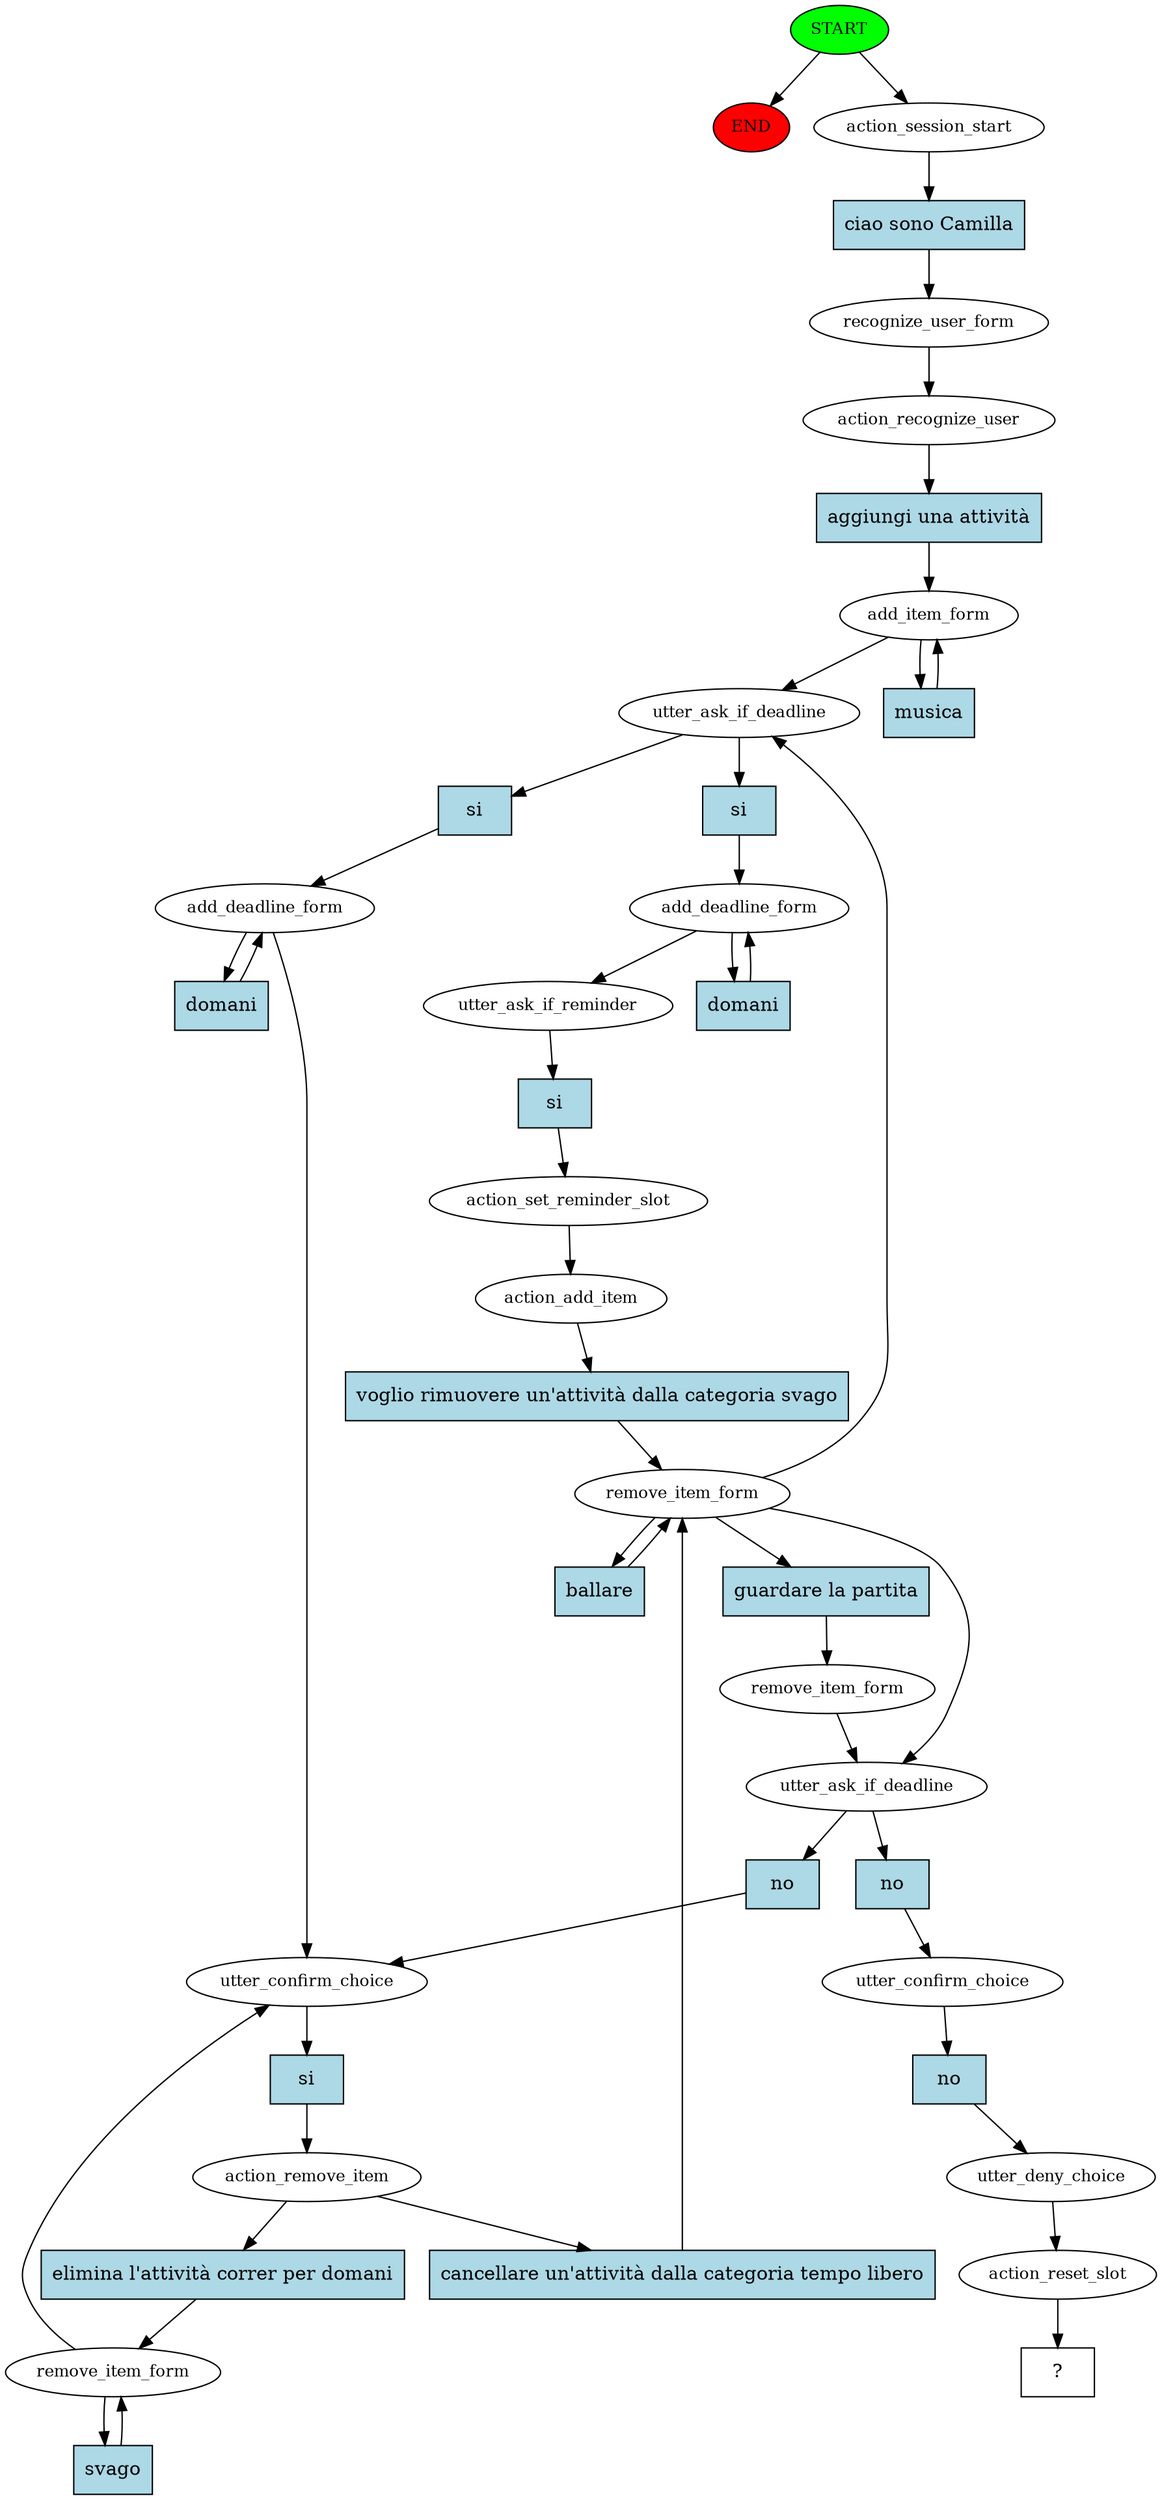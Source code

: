 digraph  {
0 [class="start active", fillcolor=green, fontsize=12, label=START, style=filled];
"-1" [class=end, fillcolor=red, fontsize=12, label=END, style=filled];
1 [class=active, fontsize=12, label=action_session_start];
2 [class=active, fontsize=12, label=recognize_user_form];
3 [class=active, fontsize=12, label=action_recognize_user];
4 [class=active, fontsize=12, label=add_item_form];
7 [class=active, fontsize=12, label=utter_ask_if_deadline];
8 [class=active, fontsize=12, label=add_deadline_form];
10 [class=active, fontsize=12, label=utter_ask_if_reminder];
11 [class=active, fontsize=12, label=action_set_reminder_slot];
12 [class=active, fontsize=12, label=action_add_item];
13 [class=active, fontsize=12, label=remove_item_form];
16 [class=active, fontsize=12, label=add_deadline_form];
18 [class=active, fontsize=12, label=utter_confirm_choice];
19 [class=active, fontsize=12, label=action_remove_item];
20 [class=active, fontsize=12, label=remove_item_form];
28 [class=active, fontsize=12, label=utter_ask_if_deadline];
32 [class=active, fontsize=12, label=remove_item_form];
34 [class=active, fontsize=12, label=utter_confirm_choice];
35 [class=active, fontsize=12, label=utter_deny_choice];
36 [class=active, fontsize=12, label=action_reset_slot];
37 [class="intent dashed active", label="  ?  ", shape=rect];
38 [class="intent active", fillcolor=lightblue, label="ciao sono Camilla", shape=rect, style=filled];
39 [class="intent active", fillcolor=lightblue, label="aggiungi una attività", shape=rect, style=filled];
40 [class="intent active", fillcolor=lightblue, label=musica, shape=rect, style=filled];
41 [class="intent active", fillcolor=lightblue, label=si, shape=rect, style=filled];
42 [class="intent active", fillcolor=lightblue, label=si, shape=rect, style=filled];
43 [class="intent active", fillcolor=lightblue, label=domani, shape=rect, style=filled];
44 [class="intent active", fillcolor=lightblue, label=si, shape=rect, style=filled];
45 [class="intent active", fillcolor=lightblue, label="voglio rimuovere un'attività dalla categoria svago", shape=rect, style=filled];
46 [class="intent active", fillcolor=lightblue, label=ballare, shape=rect, style=filled];
47 [class="intent active", fillcolor=lightblue, label="guardare la partita", shape=rect, style=filled];
48 [class="intent active", fillcolor=lightblue, label=domani, shape=rect, style=filled];
49 [class="intent active", fillcolor=lightblue, label=si, shape=rect, style=filled];
50 [class="intent active", fillcolor=lightblue, label="elimina l'attività correr per domani", shape=rect, style=filled];
51 [class="intent active", fillcolor=lightblue, label="cancellare un'attività dalla categoria tempo libero", shape=rect, style=filled];
52 [class="intent active", fillcolor=lightblue, label=svago, shape=rect, style=filled];
53 [class="intent active", fillcolor=lightblue, label=no, shape=rect, style=filled];
54 [class="intent active", fillcolor=lightblue, label=no, shape=rect, style=filled];
55 [class="intent active", fillcolor=lightblue, label=no, shape=rect, style=filled];
0 -> "-1"  [class="", key=NONE, label=""];
0 -> 1  [class=active, key=NONE, label=""];
1 -> 38  [class=active, key=0];
2 -> 3  [class=active, key=NONE, label=""];
3 -> 39  [class=active, key=0];
4 -> 7  [class=active, key=NONE, label=""];
4 -> 40  [class=active, key=0];
7 -> 41  [class=active, key=0];
7 -> 42  [class=active, key=0];
8 -> 10  [class=active, key=NONE, label=""];
8 -> 43  [class=active, key=0];
10 -> 44  [class=active, key=0];
11 -> 12  [class=active, key=NONE, label=""];
12 -> 45  [class=active, key=0];
13 -> 7  [class=active, key=NONE, label=""];
13 -> 28  [class=active, key=NONE, label=""];
13 -> 46  [class=active, key=0];
13 -> 47  [class=active, key=0];
16 -> 18  [class=active, key=NONE, label=""];
16 -> 48  [class=active, key=0];
18 -> 49  [class=active, key=0];
19 -> 50  [class=active, key=0];
19 -> 51  [class=active, key=0];
20 -> 18  [class=active, key=NONE, label=""];
20 -> 52  [class=active, key=0];
28 -> 53  [class=active, key=0];
28 -> 54  [class=active, key=0];
32 -> 28  [class=active, key=NONE, label=""];
34 -> 55  [class=active, key=0];
35 -> 36  [class=active, key=NONE, label=""];
36 -> 37  [class=active, key=NONE, label=""];
38 -> 2  [class=active, key=0];
39 -> 4  [class=active, key=0];
40 -> 4  [class=active, key=0];
41 -> 8  [class=active, key=0];
42 -> 16  [class=active, key=0];
43 -> 8  [class=active, key=0];
44 -> 11  [class=active, key=0];
45 -> 13  [class=active, key=0];
46 -> 13  [class=active, key=0];
47 -> 32  [class=active, key=0];
48 -> 16  [class=active, key=0];
49 -> 19  [class=active, key=0];
50 -> 20  [class=active, key=0];
51 -> 13  [class=active, key=0];
52 -> 20  [class=active, key=0];
53 -> 18  [class=active, key=0];
54 -> 34  [class=active, key=0];
55 -> 35  [class=active, key=0];
}
